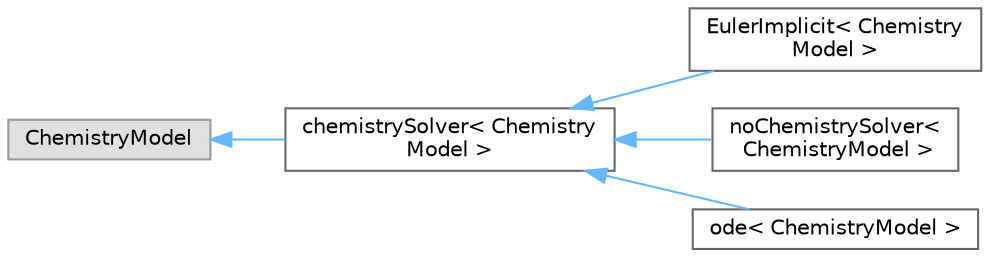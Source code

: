 digraph "Graphical Class Hierarchy"
{
 // LATEX_PDF_SIZE
  bgcolor="transparent";
  edge [fontname=Helvetica,fontsize=10,labelfontname=Helvetica,labelfontsize=10];
  node [fontname=Helvetica,fontsize=10,shape=box,height=0.2,width=0.4];
  rankdir="LR";
  Node0 [id="Node000000",label="ChemistryModel",height=0.2,width=0.4,color="grey60", fillcolor="#E0E0E0", style="filled",tooltip=" "];
  Node0 -> Node1 [id="edge4392_Node000000_Node000001",dir="back",color="steelblue1",style="solid",tooltip=" "];
  Node1 [id="Node000001",label="chemistrySolver\< Chemistry\lModel \>",height=0.2,width=0.4,color="grey40", fillcolor="white", style="filled",URL="$classFoam_1_1chemistrySolver.html",tooltip="An abstract base class for solving chemistry."];
  Node1 -> Node2 [id="edge4393_Node000001_Node000002",dir="back",color="steelblue1",style="solid",tooltip=" "];
  Node2 [id="Node000002",label="EulerImplicit\< Chemistry\lModel \>",height=0.2,width=0.4,color="grey40", fillcolor="white", style="filled",URL="$classFoam_1_1EulerImplicit.html",tooltip="An Euler implicit solver for chemistry."];
  Node1 -> Node3 [id="edge4394_Node000001_Node000003",dir="back",color="steelblue1",style="solid",tooltip=" "];
  Node3 [id="Node000003",label="noChemistrySolver\<\l ChemistryModel \>",height=0.2,width=0.4,color="grey40", fillcolor="white", style="filled",URL="$classFoam_1_1noChemistrySolver.html",tooltip="Dummy chemistry solver for 'none' option."];
  Node1 -> Node4 [id="edge4395_Node000001_Node000004",dir="back",color="steelblue1",style="solid",tooltip=" "];
  Node4 [id="Node000004",label="ode\< ChemistryModel \>",height=0.2,width=0.4,color="grey40", fillcolor="white", style="filled",URL="$classFoam_1_1ode.html",tooltip="An ODE solver for chemistry."];
}
